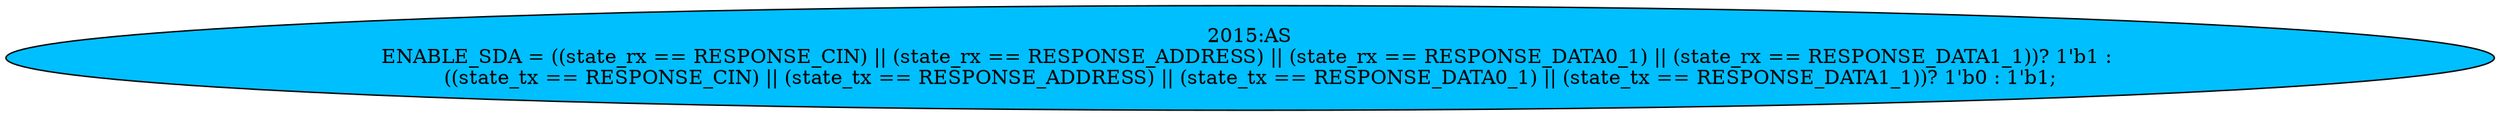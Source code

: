 strict digraph "" {
	node [label="\N"];
	"2015:AS"	 [ast="<pyverilog.vparser.ast.Assign object at 0x7f093246f310>",
		def_var="['ENABLE_SDA']",
		fillcolor=deepskyblue,
		label="2015:AS
ENABLE_SDA = ((state_rx == RESPONSE_CIN) || (state_rx == RESPONSE_ADDRESS) || (state_rx == RESPONSE_DATA0_1) || (state_rx == \
RESPONSE_DATA1_1))? 1'b1 : 
((state_tx == RESPONSE_CIN) || (state_tx == RESPONSE_ADDRESS) || (state_tx == RESPONSE_DATA0_1) || (\
state_tx == RESPONSE_DATA1_1))? 1'b0 : 1'b1;",
		statements="[]",
		style=filled,
		typ=Assign,
		use_var="['state_rx', 'RESPONSE_CIN', 'state_rx', 'RESPONSE_ADDRESS', 'state_rx', 'RESPONSE_DATA0_1', 'state_rx', 'RESPONSE_DATA1_1', 'state_\
tx', 'RESPONSE_CIN', 'state_tx', 'RESPONSE_ADDRESS', 'state_tx', 'RESPONSE_DATA0_1', 'state_tx', 'RESPONSE_DATA1_1']"];
}
